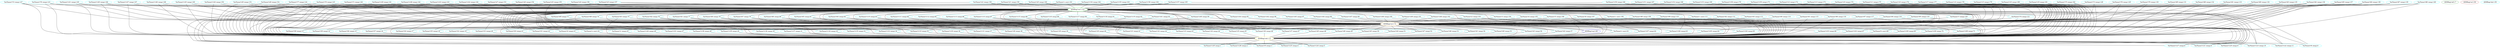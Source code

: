 graph {
"VarName('t8',temp)"[color=cyan,label="VarName('t8',temp).0"]
"VarName('t129',temp)"[color=cyan,label="VarName('t129',temp).1"]
"VarName('t128',temp)"[color=cyan,label="VarName('t128',temp).2"]
"VarName('t9',temp)"[color=cyan,label="VarName('t9',temp).3"]
"VarName('t125',temp)"[color=cyan,label="VarName('t125',temp).4"]
"VarName('t124',temp)"[color=cyan,label="VarName('t124',temp).5"]
"VarName('t127',temp)"[color=cyan,label="VarName('t127',temp).6"]
"ASMReg('edi')"[color=forestgreen,label="ASMReg('edi').7"]
"VarName('t121',temp)"[color=cyan,label="VarName('t121',temp).8"]
"VarName('t120',temp)"[color=cyan,label="VarName('t120',temp).9"]
"VarName('t123',temp)"[color=cyan,label="VarName('t123',temp).10"]
"VarName('t122',temp)"[color=cyan,label="VarName('t122',temp).11"]
"ASMReg('edx')"[color=yellow,label="ASMReg('edx').12"]
"VarName('t58',temp)"[color=cyan,label="VarName('t58',temp).13"]
"VarName('t59',temp)"[color=cyan,label="VarName('t59',temp).14"]
"VarName('t56',temp)"[color=cyan,label="VarName('t56',temp).15"]
"VarName('t57',temp)"[color=cyan,label="VarName('t57',temp).16"]
"VarName('t54',temp)"[color=cyan,label="VarName('t54',temp).17"]
"VarName('t55',temp)"[color=cyan,label="VarName('t55',temp).18"]
"VarName('t52',temp)"[color=cyan,label="VarName('t52',temp).19"]
"VarName('t53',temp)"[color=cyan,label="VarName('t53',temp).20"]
"VarName('t50',temp)"[color=cyan,label="VarName('t50',temp).21"]
"VarName('t51',temp)"[color=cyan,label="VarName('t51',temp).22"]
"VarName('t0',temp)"[color=cyan,label="VarName('t0',temp).23"]
"VarName('a',user)"[color=cyan,label="VarName('a',user).24"]
"VarName('t1',temp)"[color=cyan,label="VarName('t1',temp).25"]
"VarName('t126',temp)"[color=cyan,label="VarName('t126',temp).26"]
"VarName('t101',temp)"[color=cyan,label="VarName('t101',temp).27"]
"VarName('t138',temp)"[color=cyan,label="VarName('t138',temp).28"]
"VarName('t139',temp)"[color=cyan,label="VarName('t139',temp).29"]
"VarName('t136',temp)"[color=cyan,label="VarName('t136',temp).30"]
"VarName('t137',temp)"[color=cyan,label="VarName('t137',temp).31"]
"VarName('t134',temp)"[color=cyan,label="VarName('t134',temp).32"]
"VarName('t135',temp)"[color=cyan,label="VarName('t135',temp).33"]
"VarName('t132',temp)"[color=cyan,label="VarName('t132',temp).34"]
"VarName('t133',temp)"[color=cyan,label="VarName('t133',temp).35"]
"VarName('t130',temp)"[color=cyan,label="VarName('t130',temp).36"]
"VarName('t131',temp)"[color=cyan,label="VarName('t131',temp).37"]
"VarName('t38',temp)"[color=cyan,label="VarName('t38',temp).38"]
"VarName('t39',temp)"[color=cyan,label="VarName('t39',temp).39"]
"VarName('t30',temp)"[color=cyan,label="VarName('t30',temp).40"]
"VarName('t31',temp)"[color=cyan,label="VarName('t31',temp).41"]
"VarName('t32',temp)"[color=cyan,label="VarName('t32',temp).42"]
"VarName('t33',temp)"[color=cyan,label="VarName('t33',temp).43"]
"VarName('t34',temp)"[color=cyan,label="VarName('t34',temp).44"]
"VarName('t35',temp)"[color=cyan,label="VarName('t35',temp).45"]
"VarName('t36',temp)"[color=cyan,label="VarName('t36',temp).46"]
"VarName('t37',temp)"[color=cyan,label="VarName('t37',temp).47"]
"VarName('t49',temp)"[color=cyan,label="VarName('t49',temp).48"]
"VarName('t48',temp)"[color=cyan,label="VarName('t48',temp).49"]
"VarName('t45',temp)"[color=cyan,label="VarName('t45',temp).50"]
"VarName('t44',temp)"[color=cyan,label="VarName('t44',temp).51"]
"VarName('t47',temp)"[color=cyan,label="VarName('t47',temp).52"]
"VarName('t46',temp)"[color=cyan,label="VarName('t46',temp).53"]
"VarName('t41',temp)"[color=cyan,label="VarName('t41',temp).54"]
"VarName('t40',temp)"[color=cyan,label="VarName('t40',temp).55"]
"VarName('t43',temp)"[color=cyan,label="VarName('t43',temp).56"]
"VarName('t42',temp)"[color=cyan,label="VarName('t42',temp).57"]
"ASMReg('esi')"[color=brown,label="ASMReg('esi').58"]
"ASMReg('ebx')"[color=cyan,label="ASMReg('ebx').59"]
"ASMReg('esp')"[color=blue,label="ASMReg('esp').60"]
"VarName('z',user)"[color=cyan,label="VarName('z',user).61"]
"VarName('t107',temp)"[color=cyan,label="VarName('t107',temp).62"]
"VarName('t106',temp)"[color=cyan,label="VarName('t106',temp).63"]
"VarName('t105',temp)"[color=cyan,label="VarName('t105',temp).64"]
"VarName('t104',temp)"[color=cyan,label="VarName('t104',temp).65"]
"VarName('t103',temp)"[color=cyan,label="VarName('t103',temp).66"]
"VarName('t102',temp)"[color=cyan,label="VarName('t102',temp).67"]
"VarName('b',user)"[color=cyan,label="VarName('b',user).68"]
"VarName('t100',temp)"[color=cyan,label="VarName('t100',temp).69"]
"VarName('t109',temp)"[color=cyan,label="VarName('t109',temp).70"]
"VarName('t108',temp)"[color=cyan,label="VarName('t108',temp).71"]
"ASMReg('ecx')"[color=orange,label="ASMReg('ecx').72"]
"VarName('t69',temp)"[color=cyan,label="VarName('t69',temp).73"]
"VarName('t68',temp)"[color=cyan,label="VarName('t68',temp).74"]
"VarName('t63',temp)"[color=cyan,label="VarName('t63',temp).75"]
"VarName('t62',temp)"[color=cyan,label="VarName('t62',temp).76"]
"VarName('t61',temp)"[color=cyan,label="VarName('t61',temp).77"]
"VarName('t60',temp)"[color=cyan,label="VarName('t60',temp).78"]
"VarName('t67',temp)"[color=cyan,label="VarName('t67',temp).79"]
"VarName('t66',temp)"[color=cyan,label="VarName('t66',temp).80"]
"VarName('t65',temp)"[color=cyan,label="VarName('t65',temp).81"]
"VarName('t64',temp)"[color=cyan,label="VarName('t64',temp).82"]
"VarName('t110',temp)"[color=cyan,label="VarName('t110',temp).83"]
"VarName('t111',temp)"[color=cyan,label="VarName('t111',temp).84"]
"VarName('t112',temp)"[color=cyan,label="VarName('t112',temp).85"]
"VarName('t113',temp)"[color=cyan,label="VarName('t113',temp).86"]
"VarName('t114',temp)"[color=cyan,label="VarName('t114',temp).87"]
"VarName('t115',temp)"[color=cyan,label="VarName('t115',temp).88"]
"VarName('t116',temp)"[color=cyan,label="VarName('t116',temp).89"]
"VarName('t117',temp)"[color=cyan,label="VarName('t117',temp).90"]
"VarName('t118',temp)"[color=cyan,label="VarName('t118',temp).91"]
"VarName('t119',temp)"[color=cyan,label="VarName('t119',temp).92"]
"VarName('t161',temp)"[color=cyan,label="VarName('t161',temp).93"]
"VarName('t160',temp)"[color=cyan,label="VarName('t160',temp).94"]
"VarName('t163',temp)"[color=cyan,label="VarName('t163',temp).95"]
"VarName('t162',temp)"[color=cyan,label="VarName('t162',temp).96"]
"VarName('t165',temp)"[color=cyan,label="VarName('t165',temp).97"]
"VarName('t164',temp)"[color=cyan,label="VarName('t164',temp).98"]
"VarName('t167',temp)"[color=cyan,label="VarName('t167',temp).99"]
"VarName('t166',temp)"[color=cyan,label="VarName('t166',temp).100"]
"VarName('t169',temp)"[color=cyan,label="VarName('t169',temp).101"]
"VarName('t168',temp)"[color=cyan,label="VarName('t168',temp).102"]
"VarName('t2',temp)"[color=cyan,label="VarName('t2',temp).103"]
"VarName('t3',temp)"[color=cyan,label="VarName('t3',temp).104"]
"VarName('t4',temp)"[color=cyan,label="VarName('t4',temp).105"]
"VarName('t5',temp)"[color=cyan,label="VarName('t5',temp).106"]
"VarName('t6',temp)"[color=cyan,label="VarName('t6',temp).107"]
"VarName('y',user)"[color=cyan,label="VarName('y',user).108"]
"VarName('t98',temp)"[color=cyan,label="VarName('t98',temp).109"]
"VarName('t99',temp)"[color=cyan,label="VarName('t99',temp).110"]
"VarName('c',user)"[color=cyan,label="VarName('c',user).111"]
"VarName('t92',temp)"[color=cyan,label="VarName('t92',temp).112"]
"VarName('t93',temp)"[color=cyan,label="VarName('t93',temp).113"]
"VarName('t90',temp)"[color=cyan,label="VarName('t90',temp).114"]
"VarName('t91',temp)"[color=cyan,label="VarName('t91',temp).115"]
"VarName('t96',temp)"[color=cyan,label="VarName('t96',temp).116"]
"VarName('t97',temp)"[color=cyan,label="VarName('t97',temp).117"]
"VarName('t94',temp)"[color=cyan,label="VarName('t94',temp).118"]
"VarName('t95',temp)"[color=cyan,label="VarName('t95',temp).119"]
"VarName('t7',temp)"[color=cyan,label="VarName('t7',temp).120"]
"VarName('t74',temp)"[color=cyan,label="VarName('t74',temp).121"]
"ASMReg('eax')"[color=green,label="ASMReg('eax').122"]
"VarName('t76',temp)"[color=cyan,label="VarName('t76',temp).123"]
"VarName('t77',temp)"[color=cyan,label="VarName('t77',temp).124"]
"VarName('t70',temp)"[color=cyan,label="VarName('t70',temp).125"]
"VarName('t71',temp)"[color=cyan,label="VarName('t71',temp).126"]
"VarName('t72',temp)"[color=cyan,label="VarName('t72',temp).127"]
"VarName('t73',temp)"[color=cyan,label="VarName('t73',temp).128"]
"VarName('t78',temp)"[color=cyan,label="VarName('t78',temp).129"]
"VarName('t79',temp)"[color=cyan,label="VarName('t79',temp).130"]
"VarName('t89',temp)"[color=cyan,label="VarName('t89',temp).131"]
"VarName('t88',temp)"[color=cyan,label="VarName('t88',temp).132"]
"VarName('t81',temp)"[color=cyan,label="VarName('t81',temp).133"]
"VarName('t80',temp)"[color=cyan,label="VarName('t80',temp).134"]
"VarName('t83',temp)"[color=cyan,label="VarName('t83',temp).135"]
"VarName('t82',temp)"[color=cyan,label="VarName('t82',temp).136"]
"VarName('t85',temp)"[color=cyan,label="VarName('t85',temp).137"]
"VarName('t84',temp)"[color=cyan,label="VarName('t84',temp).138"]
"VarName('t87',temp)"[color=cyan,label="VarName('t87',temp).139"]
"VarName('t86',temp)"[color=cyan,label="VarName('t86',temp).140"]
"VarName('t149',temp)"[color=cyan,label="VarName('t149',temp).141"]
"VarName('t148',temp)"[color=cyan,label="VarName('t148',temp).142"]
"VarName('t143',temp)"[color=cyan,label="VarName('t143',temp).143"]
"VarName('t142',temp)"[color=cyan,label="VarName('t142',temp).144"]
"VarName('t141',temp)"[color=cyan,label="VarName('t141',temp).145"]
"VarName('t140',temp)"[color=cyan,label="VarName('t140',temp).146"]
"VarName('t147',temp)"[color=cyan,label="VarName('t147',temp).147"]
"VarName('t146',temp)"[color=cyan,label="VarName('t146',temp).148"]
"VarName('t145',temp)"[color=cyan,label="VarName('t145',temp).149"]
"VarName('t144',temp)"[color=cyan,label="VarName('t144',temp).150"]
"VarName('t29',temp)"[color=cyan,label="VarName('t29',temp).151"]
"VarName('t28',temp)"[color=cyan,label="VarName('t28',temp).152"]
"VarName('t27',temp)"[color=cyan,label="VarName('t27',temp).153"]
"VarName('t26',temp)"[color=cyan,label="VarName('t26',temp).154"]
"VarName('t25',temp)"[color=cyan,label="VarName('t25',temp).155"]
"VarName('t24',temp)"[color=cyan,label="VarName('t24',temp).156"]
"VarName('t23',temp)"[color=cyan,label="VarName('t23',temp).157"]
"VarName('t22',temp)"[color=cyan,label="VarName('t22',temp).158"]
"VarName('t21',temp)"[color=cyan,label="VarName('t21',temp).159"]
"VarName('t20',temp)"[color=cyan,label="VarName('t20',temp).160"]
"VarName('x',user)"[color=cyan,label="VarName('x',user).161"]
"VarName('t154',temp)"[color=cyan,label="VarName('t154',temp).162"]
"VarName('t155',temp)"[color=cyan,label="VarName('t155',temp).163"]
"VarName('t156',temp)"[color=cyan,label="VarName('t156',temp).164"]
"VarName('t157',temp)"[color=cyan,label="VarName('t157',temp).165"]
"VarName('t150',temp)"[color=cyan,label="VarName('t150',temp).166"]
"VarName('t151',temp)"[color=cyan,label="VarName('t151',temp).167"]
"VarName('t152',temp)"[color=cyan,label="VarName('t152',temp).168"]
"VarName('t153',temp)"[color=cyan,label="VarName('t153',temp).169"]
"VarName('t158',temp)"[color=cyan,label="VarName('t158',temp).170"]
"VarName('t159',temp)"[color=cyan,label="VarName('t159',temp).171"]
"VarName('t12',temp)"[color=cyan,label="VarName('t12',temp).172"]
"VarName('t13',temp)"[color=cyan,label="VarName('t13',temp).173"]
"VarName('t10',temp)"[color=cyan,label="VarName('t10',temp).174"]
"VarName('t11',temp)"[color=cyan,label="VarName('t11',temp).175"]
"VarName('t16',temp)"[color=cyan,label="VarName('t16',temp).176"]
"VarName('t17',temp)"[color=cyan,label="VarName('t17',temp).177"]
"VarName('t14',temp)"[color=cyan,label="VarName('t14',temp).178"]
"VarName('t15',temp)"[color=cyan,label="VarName('t15',temp).179"]
"VarName('t18',temp)"[color=cyan,label="VarName('t18',temp).180"]
"VarName('t19',temp)"[color=cyan,label="VarName('t19',temp).181"]
"VarName('t75',temp)"[color=cyan,label="VarName('t75',temp).182"]

"VarName('t151',temp)" -- "ASMReg('ecx')"
"ASMReg('eax')" -- "VarName('t67',temp)"
"VarName('t89',temp)" -- "ASMReg('ecx')"
"VarName('t18',temp)" -- "ASMReg('edx')"
"ASMReg('ecx')" -- "VarName('t122',temp)"
"ASMReg('eax')" -- "VarName('t98',temp)"
"ASMReg('ecx')" -- "VarName('t133',temp)"
"VarName('t74',temp)" -- "ASMReg('edx')"
"VarName('t106',temp)" -- "ASMReg('edx')"
"ASMReg('eax')" -- "VarName('t38',temp)"
"ASMReg('eax')" -- "VarName('t65',temp)"
"ASMReg('ecx')" -- "VarName('t108',temp)"
"ASMReg('eax')" -- "VarName('t165',temp)"
"VarName('t160',temp)" -- "ASMReg('ecx')"
"VarName('t26',temp)" -- "ASMReg('edx')"
"ASMReg('eax')" -- "VarName('t56',temp)"
"VarName('t148',temp)" -- "ASMReg('eax')"
"VarName('t80',temp)" -- "ASMReg('ecx')"
"ASMReg('eax')" -- "VarName('t47',temp)"
"VarName('t132',temp)" -- "ASMReg('edx')"
"ASMReg('eax')" -- "VarName('t111',temp)"
"VarName('t157',temp)" -- "ASMReg('ecx')"
"VarName('t46',temp)" -- "ASMReg('edx')"
"VarName('t50',temp)" -- "ASMReg('edx')"
"VarName('t87',temp)" -- "ASMReg('ecx')"
"ASMReg('eax')" -- "VarName('t121',temp)"
"VarName('t54',temp)" -- "ASMReg('edx')"
"VarName('t13',temp)" -- "ASMReg('edx')"
"VarName('t96',temp)" -- "ASMReg('edx')"
"VarName('t155',temp)" -- "ASMReg('ecx')"
"ASMReg('eax')" -- "VarName('t130',temp)"
"ASMReg('edx')" -- "VarName('t121',temp)"
"VarName('t99',temp)" -- "ASMReg('ecx')"
"ASMReg('ecx')" -- "VarName('t35',temp)"
"VarName('t65',temp)" -- "ASMReg('ecx')"
"VarName('t28',temp)" -- "ASMReg('ecx')"
"VarName('t141',temp)" -- "ASMReg('eax')"
"VarName('t24',temp)" -- "ASMReg('ecx')"
"ASMReg('ecx')" -- "VarName('t43',temp)"
"ASMReg('eax')" -- "VarName('t45',temp)"
"VarName('t76',temp)" -- "ASMReg('eax')"
"VarName('t27',temp)" -- "ASMReg('edx')"
"VarName('t10',temp)" -- "ASMReg('ecx')"
"VarName('t4',temp)" -- "ASMReg('ecx')"
"VarName('t14',temp)" -- "ASMReg('eax')"
"VarName('t63',temp)" -- "ASMReg('ecx')"
"VarName('t14',temp)" -- "ASMReg('ecx')"
"VarName('t111',temp)" -- "ASMReg('edx')"
"VarName('t34',temp)" -- "ASMReg('edx')"
"VarName('t169',temp)" -- "ASMReg('edx')"
"ASMReg('ecx')" -- "VarName('t134',temp)"
"VarName('t55',temp)" -- "ASMReg('edx')"
"ASMReg('eax')" -- "VarName('t99',temp)"
"ASMReg('ecx')" -- "VarName('t139',temp)"
"VarName('t74',temp)" -- "ASMReg('ecx')"
"VarName('t71',temp)" -- "ASMReg('eax')"
"VarName('t17',temp)" -- "ASMReg('ecx')"
"VarName('t22',temp)" -- "ASMReg('ecx')"
"ASMReg('eax')" -- "VarName('t36',temp)"
"VarName('t118',temp)" -- "ASMReg('edx')"
"ASMReg('ecx')" -- "VarName('t106',temp)"
"ASMReg('eax')" -- "VarName('t163',temp)"
"VarName('t43',temp)" -- "ASMReg('edx')"
"VarName('t81',temp)" -- "ASMReg('ecx')"
"VarName('t13',temp)" -- "ASMReg('ecx')"
"VarName('t47',temp)" -- "ASMReg('edx')"
"VarName('t85',temp)" -- "ASMReg('edx')"
"ASMReg('ecx')" -- "VarName('a',user)"
"VarName('t56',temp)" -- "ASMReg('edx')"
"VarName('t142',temp)" -- "ASMReg('edx')"
"ASMReg('eax')" -- "VarName('t128',temp)"
"VarName('t21',temp)" -- "ASMReg('edx')"
"VarName('t82',temp)" -- "ASMReg('eax')"
"ASMReg('esp')" -- "ASMReg('edx')"
"ASMReg('eax')" -- "VarName('t139',temp)"
"ASMReg('eax')" -- "VarName('t127',temp)"
"ASMReg('ecx')" -- "VarName('z',user)"
"VarName('t142',temp)" -- "ASMReg('ecx')"
"VarName('t78',temp)" -- "ASMReg('ecx')"
"ASMReg('ecx')" -- "VarName('t32',temp)"
"ASMReg('eax')" -- "VarName('t102',temp)"
"VarName('t158',temp)" -- "ASMReg('ecx')"
"VarName('t28',temp)" -- "ASMReg('edx')"
"ASMReg('eax')" -- "VarName('t117',temp)"
"VarName('t147',temp)" -- "ASMReg('eax')"
"ASMReg('eax')" -- "VarName('t5',temp)"
"VarName('t138',temp)" -- "ASMReg('edx')"
"ASMReg('ecx')" -- "VarName('t36',temp)"
"VarName('t149',temp)" -- "ASMReg('eax')"
"VarName('t18',temp)" -- "ASMReg('ecx')"
"VarName('t109',temp)" -- "ASMReg('edx')"
"VarName('t153',temp)" -- "ASMReg('edx')"
"VarName('t11',temp)" -- "ASMReg('ecx')"
"VarName('t81',temp)" -- "ASMReg('eax')"
"ASMReg('ecx')" -- "VarName('t123',temp)"
"VarName('t169',temp)" -- "ASMReg('ecx')"
"VarName('t98',temp)" -- "ASMReg('edx')"
"ASMReg('ecx')" -- "VarName('t132',temp)"
"VarName('t15',temp)" -- "ASMReg('eax')"
"ASMReg('eax')" -- "VarName('t93',temp)"
"VarName('t100',temp)" -- "ASMReg('edx')"
"VarName('t67',temp)" -- "ASMReg('edx')"
"VarName('t75',temp)" -- "ASMReg('edx')"
"ASMReg('eax')" -- "VarName('t66',temp)"
"ASMReg('ecx')" -- "VarName('t109',temp)"
"VarName('t45',temp)" -- "ASMReg('edx')"
"ASMReg('eax')" -- "VarName('t49',temp)"
"ASMReg('eax')" -- "VarName('t51',temp)"
"ASMReg('eax')" -- "VarName('t169',temp)"
"ASMReg('eax')" -- "VarName('t44',temp)"
"ASMReg('eax')" -- "VarName('t48',temp)"
"VarName('t133',temp)" -- "ASMReg('edx')"
"VarName('t144',temp)" -- "ASMReg('ecx')"
"VarName('t90',temp)" -- "ASMReg('ecx')"
"VarName('t146',temp)" -- "ASMReg('eax')"
"VarName('t126',temp)" -- "ASMReg('edx')"
"ASMReg('eax')" -- "VarName('t113',temp)"
"VarName('t15',temp)" -- "ASMReg('edx')"
"VarName('t82',temp)" -- "ASMReg('ecx')"
"ASMReg('eax')" -- "VarName('t133',temp)"
"ASMReg('edx')" -- "VarName('t120',temp)"
"VarName('t97',temp)" -- "ASMReg('edx')"
"ASMReg('eax')" -- "VarName('t168',temp)"
"ASMReg('ecx')" -- "VarName('t34',temp)"
"ASMReg('ecx')" -- "VarName('t55',temp)"
"ASMReg('eax')" -- "VarName('t104',temp)"
"VarName('t166',temp)" -- "ASMReg('edx')"
"ASMReg('ecx')" -- "VarName('t44',temp)"
"VarName('t70',temp)" -- "ASMReg('ecx')"
"VarName('t4',temp)" -- "ASMReg('edx')"
"ASMReg('eax')" -- "VarName('t3',temp)"
"VarName('t152',temp)" -- "ASMReg('ecx')"
"VarName('t147',temp)" -- "ASMReg('ecx')"
"VarName('t88',temp)" -- "ASMReg('ecx')"
"VarName('t64',temp)" -- "ASMReg('edx')"
"VarName('t117',temp)" -- "ASMReg('edx')"
"VarName('t35',temp)" -- "ASMReg('edx')"
"VarName('t92',temp)" -- "ASMReg('ecx')"
"VarName('t168',temp)" -- "ASMReg('edx')"
"ASMReg('ecx')" -- "VarName('t138',temp)"
"VarName('t59',temp)" -- "ASMReg('edx')"
"VarName('t114',temp)" -- "ASMReg('edx')"
"VarName('t163',temp)" -- "ASMReg('ecx')"
"ASMReg('eax')" -- "VarName('t35',temp)"
"ASMReg('eax')" -- "VarName('t60',temp)"
"ASMReg('ecx')" -- "VarName('t107',temp)"
"VarName('t23',temp)" -- "ASMReg('ecx')"
"VarName('t20',temp)" -- "ASMReg('eax')"
"VarName('t119',temp)" -- "ASMReg('edx')"
"VarName('t135',temp)" -- "ASMReg('edx')"
"VarName('t38',temp)" -- "ASMReg('edx')"
"VarName('t157',temp)" -- "ASMReg('eax')"
"VarName('t84',temp)" -- "ASMReg('edx')"
"VarName('t165',temp)" -- "ASMReg('ecx')"
"ASMReg('eax')" -- "VarName('t129',temp)"
"VarName('t73',temp)" -- "ASMReg('ecx')"
"VarName('t57',temp)" -- "ASMReg('edx')"
"VarName('t91',temp)" -- "ASMReg('edx')"
"ASMReg('eax')" -- "VarName('t138',temp)"
"ASMReg('eax')" -- "VarName('t124',temp)"
"VarName('b',user)" -- "ASMReg('edx')"
"VarName('t64',temp)" -- "ASMReg('ecx')"
"ASMReg('eax')" -- "VarName('t103',temp)"
"VarName('t150',temp)" -- "ASMReg('edx')"
"ASMReg('ecx')" -- "VarName('t53',temp)"
"ASMReg('eax')" -- "VarName('t116',temp)"
"VarName('t89',temp)" -- "ASMReg('edx')"
"ASMReg('eax')" -- "VarName('t4',temp)"
"VarName('t5',temp)" -- "ASMReg('ecx')"
"VarName('t62',temp)" -- "ASMReg('edx')"
"VarName('t33',temp)" -- "ASMReg('edx')"
"VarName('t97',temp)" -- "ASMReg('ecx')"
"VarName('c',user)" -- "ASMReg('edx')"
"ASMReg('ecx')" -- "VarName('t124',temp)"
"VarName('t151',temp)" -- "ASMReg('eax')"
"VarName('t11',temp)" -- "ASMReg('eax')"
"ASMReg('ecx')" -- "VarName('t131',temp)"
"VarName('t75',temp)" -- "ASMReg('ecx')"
"ASMReg('eax')" -- "VarName('t92',temp)"
"VarName('t130',temp)" -- "ASMReg('edx')"
"VarName('t88',temp)" -- "ASMReg('eax')"
"VarName('t73',temp)" -- "ASMReg('edx')"
"VarName('t134',temp)" -- "ASMReg('edx')"
"VarName('t112',temp)" -- "ASMReg('ecx')"
"ASMReg('eax')" -- "VarName('t167',temp)"
"ASMReg('eax')" -- "VarName('t33',temp)"
"ASMReg('eax')" -- "VarName('t50',temp)"
"VarName('t156',temp)" -- "ASMReg('eax')"
"ASMReg('ecx')" -- "VarName('t9',temp)"
"VarName('t44',temp)" -- "ASMReg('edx')"
"VarName('t16',temp)" -- "ASMReg('edx')"
"VarName('t82',temp)" -- "ASMReg('edx')"
"VarName('t6',temp)" -- "ASMReg('ecx')"
"VarName('t90',temp)" -- "ASMReg('edx')"
"VarName('t20',temp)" -- "ASMReg('ecx')"
"VarName('t63',temp)" -- "ASMReg('edx')"
"VarName('t165',temp)" -- "ASMReg('edx')"
"ASMReg('eax')" -- "VarName('t132',temp)"
"ASMReg('edx')" -- "VarName('t127',temp)"
"VarName('t17',temp)" -- "ASMReg('eax')"
"ASMReg('eax')" -- "VarName('t69',temp)"
"VarName('t159',temp)" -- "ASMReg('ecx')"
"ASMReg('ecx')" -- "VarName('t37',temp)"
"ASMReg('ecx')" -- "VarName('t54',temp)"
"ASMReg('eax')" -- "VarName('t105',temp)"
"VarName('t113',temp)" -- "ASMReg('ecx')"
"ASMReg('ecx')" -- "VarName('t45',temp)"
"ASMReg('ecx')" -- "VarName('t59',temp)"
"VarName('t110',temp)" -- "ASMReg('ecx')"
"VarName('t32',temp)" -- "ASMReg('edx')"
"VarName('t149',temp)" -- "ASMReg('ecx')"
"VarName('t60',temp)" -- "ASMReg('ecx')"
"ASMReg('ecx')" -- "VarName('t48',temp)"
"VarName('t5',temp)" -- "ASMReg('edx')"
"VarName('t102',temp)" -- "ASMReg('edx')"
"VarName('t87',temp)" -- "ASMReg('eax')"
"VarName('t166',temp)" -- "ASMReg('ecx')"
"VarName('t168',temp)" -- "ASMReg('ecx')"
"VarName('t72',temp)" -- "ASMReg('eax')"
"ASMReg('ecx')" -- "VarName('t56',temp)"
"VarName('t86',temp)" -- "ASMReg('eax')"
"VarName('t136',temp)" -- "ASMReg('edx')"
"VarName('t154',temp)" -- "ASMReg('ecx')"
"ASMReg('eax')" -- "VarName('t34',temp)"
"ASMReg('eax')" -- "VarName('t59',temp)"
"ASMReg('eax')" -- "VarName('t61',temp)"
"ASMReg('ecx')" -- "VarName('t104',temp)"
"ASMReg('eax')" -- "VarName('t161',temp)"
"ASMReg('eax')" -- "VarName('t166',temp)"
"VarName('y',user)" -- "ASMReg('edx')"
"VarName('t92',temp)" -- "ASMReg('edx')"
"VarName('t25',temp)" -- "ASMReg('ecx')"
"VarName('t21',temp)" -- "ASMReg('eax')"
"VarName('t28',temp)" -- "ASMReg('eax')"
"VarName('t39',temp)" -- "ASMReg('edx')"
"VarName('t91',temp)" -- "ASMReg('ecx')"
"ASMReg('eax')" -- "VarName('t91',temp)"
"VarName('t51',temp)" -- "ASMReg('edx')"
"VarName('t89',temp)" -- "ASMReg('eax')"
"VarName('t12',temp)" -- "ASMReg('eax')"
"ASMReg('eax')" -- "VarName('t125',temp)"
"VarName('t164',temp)" -- "ASMReg('ecx')"
"ASMReg('eax')" -- "VarName('t134',temp)"
"VarName('t70',temp)" -- "ASMReg('eax')"
"VarName('t30',temp)" -- "ASMReg('edx')"
"ASMReg('ecx')" -- "VarName('t39',temp)"
"ASMReg('ecx')" -- "VarName('t52',temp)"
"VarName('t49',temp)" -- "ASMReg('edx')"
"ASMReg('ecx')" -- "VarName('b',user)"
"VarName('t151',temp)" -- "ASMReg('edx')"
"VarName('t153',temp)" -- "ASMReg('ecx')"
"VarName('t88',temp)" -- "ASMReg('edx')"
"VarName('t148',temp)" -- "ASMReg('edx')"
"VarName('t27',temp)" -- "ASMReg('ecx')"
"VarName('t61',temp)" -- "ASMReg('ecx')"
"VarName('t70',temp)" -- "ASMReg('edx')"
"ASMReg('ecx')" -- "VarName('t125',temp)"
"VarName('t69',temp)" -- "ASMReg('ecx')"
"ASMReg('ecx')" -- "VarName('t130',temp)"
"VarName('t83',temp)" -- "ASMReg('edx')"
"VarName('t150',temp)" -- "ASMReg('eax')"
"VarName('t81',temp)" -- "ASMReg('edx')"
"ASMReg('eax')" -- "VarName('t95',temp)"
"ASMReg('eax')" -- "VarName('t68',temp)"
"ASMReg('eax')" -- "VarName('b',user)"
"ASMReg('eax')" -- "VarName('t32',temp)"
"ASMReg('eax')" -- "VarName('t53',temp)"
"ASMReg('ecx')" -- "VarName('t102',temp)"
"ASMReg('ecx')" -- "VarName('t8',temp)"
"ASMReg('eax')" -- "VarName('t8',temp)"
"VarName('t42',temp)" -- "ASMReg('edx')"
"ASMReg('eax')" -- "VarName('t42',temp)"
"VarName('t141',temp)" -- "ASMReg('ecx')"
"VarName('t17',temp)" -- "ASMReg('edx')"
"VarName('t15',temp)" -- "ASMReg('ecx')"
"VarName('t20',temp)" -- "ASMReg('edx')"
"VarName('t6',temp)" -- "ASMReg('edx')"
"VarName('t164',temp)" -- "ASMReg('edx')"
"VarName('t2',temp)" -- "ASMReg('edx')"
"VarName('t157',temp)" -- "ASMReg('edx')"
"VarName('t16',temp)" -- "ASMReg('eax')"
"ASMReg('eax')" -- "VarName('t106',temp)"
"VarName('t149',temp)" -- "ASMReg('edx')"
"ASMReg('ecx')" -- "VarName('t46',temp)"
"ASMReg('ecx')" -- "VarName('t58',temp)"
"VarName('t94',temp)" -- "ASMReg('edx')"
"VarName('t115',temp)" -- "ASMReg('edx')"
"ASMReg('eax')" -- "VarName('t1',temp)"
"VarName('t139',temp)" -- "ASMReg('edx')"
"VarName('t73',temp)" -- "ASMReg('eax')"
"ASMReg('ecx')" -- "VarName('t49',temp)"
"VarName('t104',temp)" -- "ASMReg('edx')"
"VarName('t158',temp)" -- "ASMReg('eax')"
"VarName('t60',temp)" -- "ASMReg('edx')"
"VarName('t108',temp)" -- "ASMReg('edx')"
"VarName('t71',temp)" -- "ASMReg('ecx')"
"VarName('t76',temp)" -- "ASMReg('ecx')"
"VarName('t68',temp)" -- "ASMReg('edx')"
"ASMReg('eax')" -- "VarName('t122',temp)"
"VarName('t116',temp)" -- "ASMReg('ecx')"
"VarName('t118',temp)" -- "ASMReg('ecx')"
"VarName('t137',temp)" -- "ASMReg('edx')"
"VarName('t145',temp)" -- "ASMReg('eax')"
"VarName('t36',temp)" -- "ASMReg('edx')"
"ASMReg('eax')" -- "VarName('t58',temp)"
"ASMReg('eax')" -- "VarName('t62',temp)"
"ASMReg('ecx')" -- "VarName('t105',temp)"
"ASMReg('ecx')" -- "VarName('t1',temp)"
"VarName('t146',temp)" -- "ASMReg('edx')"
"VarName('t11',temp)" -- "ASMReg('edx')"
"ASMReg('eax')" -- "VarName('t55',temp)"
"ASMReg('eax')" -- "VarName('t6',temp)"
"ASMReg('eax')" -- "VarName('t160',temp)"
"VarName('t93',temp)" -- "ASMReg('edx')"
"VarName('t24',temp)" -- "ASMReg('eax')"
"VarName('t162',temp)" -- "ASMReg('edx')"
"VarName('y',user)" -- "ASMReg('ecx')"
"VarName('t0',temp)" -- "ASMReg('edx')"
"VarName('t156',temp)" -- "ASMReg('edx')"
"VarName('t84',temp)" -- "ASMReg('eax')"
"VarName('t85',temp)" -- "ASMReg('ecx')"
"VarName('t87',temp)" -- "ASMReg('edx')"
"VarName('a',user)" -- "ASMReg('edx')"
"ASMReg('eax')" -- "VarName('t137',temp)"
"VarName('t147',temp)" -- "ASMReg('edx')"
"VarName('t113',temp)" -- "ASMReg('edx')"
"ASMReg('ecx')" -- "VarName('t38',temp)"
"ASMReg('ecx')" -- "VarName('t51',temp)"
"ASMReg('eax')" -- "VarName('t114',temp)"
"ASMReg('eax')" -- "VarName('t108',temp)"
"VarName('t31',temp)" -- "ASMReg('edx')"
"VarName('t148',temp)" -- "ASMReg('ecx')"
"ASMReg('ecx')" -- "VarName('t40',temp)"
"VarName('t48',temp)" -- "ASMReg('edx')"
"ASMReg('eax')" -- "VarName('t119',temp)"
"VarName('t114',temp)" -- "ASMReg('ecx')"
"VarName('t69',temp)" -- "ASMReg('edx')"
"ASMReg('ecx')" -- "VarName('t126',temp)"
"VarName('t71',temp)" -- "ASMReg('edx')"
"ASMReg('ecx')" -- "VarName('t137',temp)"
"ASMReg('ecx')" -- "VarName('t129',temp)"
"ASMReg('eax')" -- "VarName('t94',temp)"
"VarName('t155',temp)" -- "ASMReg('eax')"
"VarName('t80',temp)" -- "ASMReg('edx')"
"ASMReg('eax')" -- "VarName('t31',temp)"
"ASMReg('eax')" -- "VarName('t52',temp)"
"ASMReg('ecx')" -- "VarName('t103',temp)"
"VarName('t23',temp)" -- "ASMReg('edx')"
"VarName('t111',temp)" -- "ASMReg('ecx')"
"ASMReg('eax')" -- "VarName('t43',temp)"
"ASMReg('eax')" -- "VarName('t74',temp)"
"VarName('t163',temp)" -- "ASMReg('edx')"
"VarName('t96',temp)" -- "ASMReg('ecx')"
"VarName('t154',temp)" -- "ASMReg('edx')"
"VarName('t158',temp)" -- "ASMReg('edx')"
"VarName('t167',temp)" -- "ASMReg('ecx')"
"VarName('t86',temp)" -- "ASMReg('ecx')"
"VarName('t144',temp)" -- "ASMReg('eax')"
"ASMReg('edx')" -- "VarName('t125',temp)"
"VarName('t144',temp)" -- "ASMReg('edx')"
"VarName('t18',temp)" -- "ASMReg('eax')"
"ASMReg('ecx')" -- "VarName('t31',temp)"
"ASMReg('eax')" -- "ASMReg('edx')"
"VarName('t94',temp)" -- "ASMReg('ecx')"
"ASMReg('eax')" -- "VarName('t107',temp)"
"ASMReg('ecx')" -- "VarName('t47',temp)"
"VarName('t142',temp)" -- "ASMReg('eax')"
"ASMReg('eax')" -- "VarName('t112',temp)"
"ASMReg('eax')" -- "VarName('t0',temp)"
"VarName('t77',temp)" -- "ASMReg('eax')"
"VarName('t143',temp)" -- "ASMReg('eax')"
"VarName('t26',temp)" -- "ASMReg('ecx')"
"VarName('t27',temp)" -- "ASMReg('eax')"
"ASMReg('edx')" -- "VarName('t8',temp)"
"VarName('t77',temp)" -- "ASMReg('edx')"
"VarName('t7',temp)" -- "ASMReg('ecx')"
"VarName('t68',temp)" -- "ASMReg('ecx')"
"VarName('t152',temp)" -- "ASMReg('eax')"
"ASMReg('ecx')" -- "VarName('t120',temp)"
"VarName('t10',temp)" -- "ASMReg('eax')"
"VarName('t83',temp)" -- "ASMReg('eax')"
"VarName('t23',temp)" -- "ASMReg('eax')"
"VarName('t76',temp)" -- "ASMReg('edx')"
"ASMReg('eax')" -- "VarName('z',user)"
"VarName('t131',temp)" -- "ASMReg('edx')"
"VarName('t19',temp)" -- "ASMReg('ecx')"
"ASMReg('eax')" -- "VarName('t63',temp)"
"ASMReg('ecx')" -- "VarName('t0',temp)"
"VarName('t161',temp)" -- "ASMReg('edx')"
"VarName('t12',temp)" -- "ASMReg('ecx')"
"ASMReg('eax')" -- "VarName('t115',temp)"
"ASMReg('eax')" -- "VarName('t54',temp)"
"ASMReg('eax')" -- "ASMReg('esp')"
"VarName('t3',temp)" -- "ASMReg('edx')"
"ASMReg('eax')" -- "ASMReg('eax')"
"VarName('x',user)" -- "ASMReg('ecx')"
"VarName('t25',temp)" -- "ASMReg('eax')"
"VarName('t62',temp)" -- "ASMReg('ecx')"
"ASMReg('eax')" -- "VarName('t2',temp)"
"ASMReg('eax')" -- "VarName('t123',temp)"
"VarName('t1',temp)" -- "ASMReg('edx')"
"VarName('t2',temp)" -- "ASMReg('ecx')"
"ASMReg('eax')" -- "VarName('t136',temp)"
"ASMReg('edx')" -- "VarName('t123',temp)"
"VarName('t85',temp)" -- "ASMReg('eax')"
"ASMReg('ecx')" -- "ASMReg('esp')"
"VarName('t22',temp)" -- "ASMReg('eax')"
"VarName('t52',temp)" -- "ASMReg('edx')"
"ASMReg('ecx')" -- "VarName('t50',temp)"
"VarName('t29',temp)" -- "ASMReg('edx')"
"ASMReg('eax')" -- "VarName('t109',temp)"
"ASMReg('eax')" -- "VarName('t9',temp)"
"ASMReg('ecx')" -- "VarName('t41',temp)"
"ASMReg('eax')" -- "VarName('a',user)"
"ASMReg('eax')" -- "VarName('t118',temp)"
"VarName('t19',temp)" -- "ASMReg('eax')"
"VarName('t75',temp)" -- "ASMReg('eax')"
"VarName('t150',temp)" -- "ASMReg('ecx')"
"VarName('t152',temp)" -- "ASMReg('edx')"
"ASMReg('ecx')" -- "VarName('t127',temp)"
"VarName('t79',temp)" -- "ASMReg('eax')"
"ASMReg('ecx')" -- "VarName('t136',temp)"
"VarName('t117',temp)" -- "ASMReg('ecx')"
"VarName('t119',temp)" -- "ASMReg('ecx')"
"ASMReg('eax')" -- "VarName('t97',temp)"
"VarName('t101',temp)" -- "ASMReg('edx')"
"VarName('t143',temp)" -- "ASMReg('ecx')"
"VarName('t105',temp)" -- "ASMReg('edx')"
"VarName('t154',temp)" -- "ASMReg('eax')"
"ASMReg('eax')" -- "VarName('t30',temp)"
"ASMReg('ecx')" -- "VarName('t100',temp)"
"VarName('t161',temp)" -- "ASMReg('ecx')"
"ASMReg('eax')" -- "VarName('t40',temp)"
"VarName('t22',temp)" -- "ASMReg('edx')"
"ASMReg('eax')" -- "VarName('c',user)"
"VarName('t77',temp)" -- "ASMReg('ecx')"
"VarName('t155',temp)" -- "ASMReg('edx')"
"VarName('t41',temp)" -- "ASMReg('edx')"
"VarName('t16',temp)" -- "ASMReg('ecx')"
"VarName('t14',temp)" -- "ASMReg('edx')"
"VarName('t159',temp)" -- "ASMReg('edx')"
"ASMReg('edx')" -- "VarName('t124',temp)"
"VarName('t10',temp)" -- "ASMReg('edx')"
"VarName('t140',temp)" -- "ASMReg('edx')"
"VarName('t115',temp)" -- "ASMReg('ecx')"
"ASMReg('ecx')" -- "VarName('t30',temp)"
"ASMReg('edx')" -- "VarName('t129',temp)"
"ASMReg('eax')" -- "VarName('t100',temp)"
"VarName('t80',temp)" -- "ASMReg('eax')"
"VarName('t78',temp)" -- "ASMReg('edx')"
"VarName('t167',temp)" -- "ASMReg('edx')"
"VarName('t29',temp)" -- "ASMReg('ecx')"
"VarName('t95',temp)" -- "ASMReg('ecx')"
"ASMReg('eax')" -- "VarName('t7',temp)"
"VarName('t83',temp)" -- "ASMReg('ecx')"
"VarName('t78',temp)" -- "ASMReg('eax')"
"ASMReg('edx')" -- "VarName('t9',temp)"
"VarName('t159',temp)" -- "ASMReg('eax')"
"VarName('t3',temp)" -- "ASMReg('ecx')"
"VarName('t116',temp)" -- "ASMReg('edx')"
"VarName('t66',temp)" -- "ASMReg('edx')"
"VarName('t112',temp)" -- "ASMReg('edx')"
"ASMReg('ecx')" -- "VarName('t121',temp)"
"VarName('t107',temp)" -- "ASMReg('edx')"
"VarName('t153',temp)" -- "ASMReg('eax')"
"ASMReg('eax')" -- "VarName('t135',temp)"
"VarName('t58',temp)" -- "ASMReg('edx')"
"ASMReg('eax')" -- "VarName('t39',temp)"
"ASMReg('eax')" -- "VarName('t64',temp)"
"ASMReg('eax')" -- "VarName('t164',temp)"
"VarName('t24',temp)" -- "ASMReg('edx')"
"ASMReg('ecx')" -- "VarName('t128',temp)"
"ASMReg('eax')" -- "VarName('t57',temp)"
"VarName('t103',temp)" -- "ASMReg('edx')"
"VarName('t160',temp)" -- "ASMReg('edx')"
"VarName('x',user)" -- "ASMReg('edx')"
"VarName('t29',temp)" -- "ASMReg('eax')"
"ASMReg('eax')" -- "VarName('t46',temp)"
"ASMReg('eax')" -- "VarName('t110',temp)"
"VarName('t145',temp)" -- "ASMReg('edx')"
"VarName('x',user)" -- "ASMReg('eax')"
"VarName('t12',temp)" -- "ASMReg('edx')"
"VarName('t141',temp)" -- "ASMReg('edx')"
"ASMReg('eax')" -- "VarName('t120',temp)"
"VarName('t7',temp)" -- "ASMReg('edx')"
"ASMReg('eax')" -- "VarName('t131',temp)"
"ASMReg('edx')" -- "VarName('t122',temp)"
"VarName('t66',temp)" -- "ASMReg('ecx')"
"VarName('t140',temp)" -- "ASMReg('eax')"
"ASMReg('ecx')" -- "VarName('t57',temp)"
"VarName('t72',temp)" -- "ASMReg('ecx')"
"VarName('t99',temp)" -- "ASMReg('edx')"
"VarName('t79',temp)" -- "ASMReg('ecx')"
"VarName('t53',temp)" -- "ASMReg('edx')"
"ASMReg('ecx')" -- "VarName('t42',temp)"
"VarName('t95',temp)" -- "ASMReg('edx')"
"VarName('t156',temp)" -- "ASMReg('ecx')"
"VarName('t67',temp)" -- "ASMReg('ecx')"
"VarName('z',user)" -- "ASMReg('edx')"
"VarName('t110',temp)" -- "ASMReg('edx')"
"ASMReg('eax')" -- "VarName('t90',temp)"
"VarName('t146',temp)" -- "ASMReg('ecx')"
"ASMReg('ecx')" -- "VarName('t135',temp)"
"VarName('t19',temp)" -- "ASMReg('edx')"
"VarName('t84',temp)" -- "ASMReg('ecx')"
"ASMReg('eax')" -- "VarName('t96',temp)"
"VarName('t25',temp)" -- "ASMReg('edx')"
"VarName('t72',temp)" -- "ASMReg('edx')"
"VarName('t37',temp)" -- "ASMReg('edx')"
"ASMReg('eax')" -- "VarName('t37',temp)"
"ASMReg('ecx')" -- "VarName('t101',temp)"
"ASMReg('eax')" -- "VarName('t162',temp)"
"ASMReg('eax')" -- "VarName('t41',temp)"
"ASMReg('eax')" -- "VarName('y',user)"
"ASMReg('eax')" -- "ASMReg('ecx')"
"VarName('t143',temp)" -- "ASMReg('edx')"
"VarName('t145',temp)" -- "ASMReg('ecx')"
"VarName('c',user)" -- "ASMReg('ecx')"
"VarName('t93',temp)" -- "ASMReg('ecx')"
"VarName('t140',temp)" -- "ASMReg('ecx')"
"ASMReg('eax')" -- "VarName('t126',temp)"
"VarName('t40',temp)" -- "ASMReg('edx')"
"VarName('t26',temp)" -- "ASMReg('eax')"
"VarName('t86',temp)" -- "ASMReg('edx')"
"VarName('t13',temp)" -- "ASMReg('eax')"
"VarName('t162',temp)" -- "ASMReg('ecx')"
"ASMReg('edx')" -- "VarName('t128',temp)"
"VarName('t65',temp)" -- "ASMReg('edx')"
"ASMReg('eax')" -- "VarName('t101',temp)"
"VarName('t98',temp)" -- "ASMReg('ecx')"
"VarName('t61',temp)" -- "ASMReg('edx')"
"VarName('t21',temp)" -- "ASMReg('ecx')"
"ASMReg('ecx')" -- "VarName('t33',temp)"
"VarName('t79',temp)" -- "ASMReg('edx')"
}

